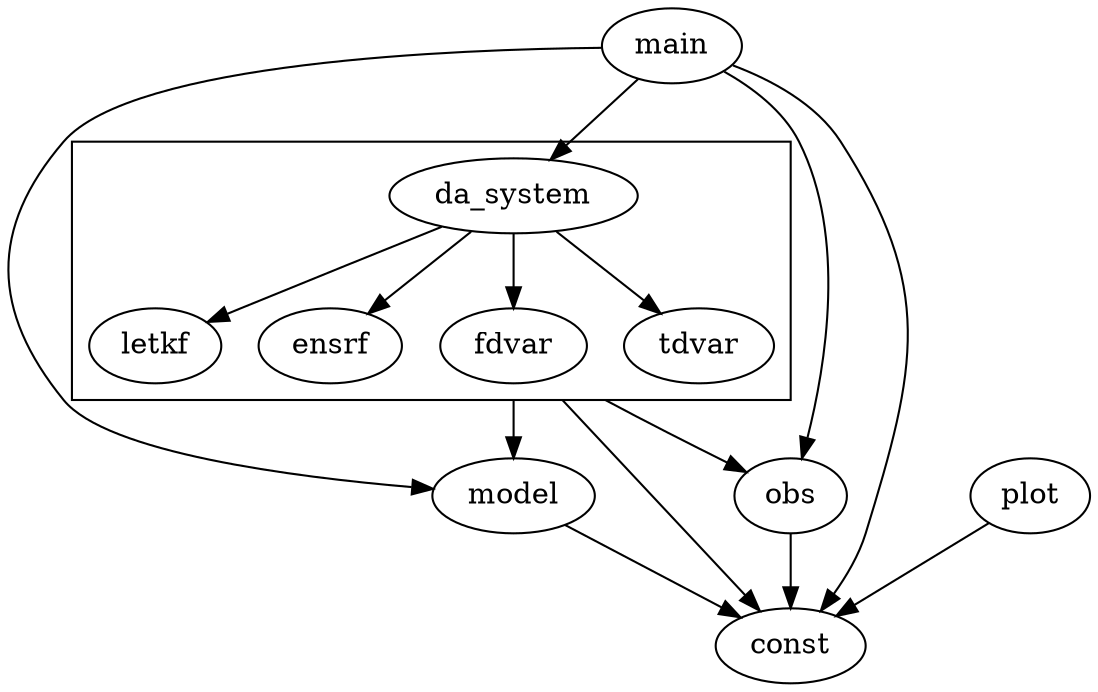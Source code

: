 digraph {
    compound = true;
    subgraph cluster_0 {
        // label = "DA methods";
        da_system -> letkf;
        da_system -> ensrf;
        da_system -> fdvar;
        da_system -> tdvar;
    }

    main -> da_system;
    fdvar -> model [ltail = cluster_0];
    fdvar -> const [ltail = cluster_0];
    fdvar -> obs [ltail = cluster_0];
    main -> const;
    main -> model;
    main -> obs;
    model -> const;
    plot -> const;
    obs -> const;

}
